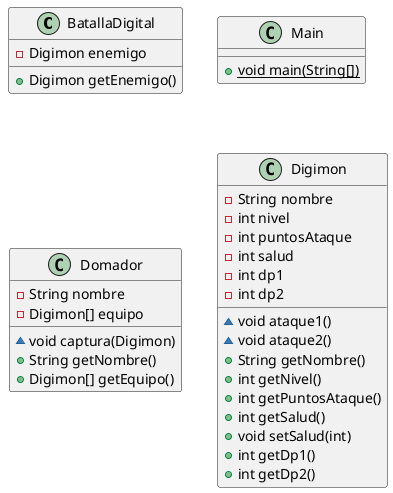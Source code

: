 @startuml
class BatallaDigital {
- Digimon enemigo
+ Digimon getEnemigo()
}


class Main {
+ {static} void main(String[])
}

class Domador {
- String nombre
- Digimon[] equipo
~ void captura(Digimon)
+ String getNombre()
+ Digimon[] getEquipo()
}


class Digimon {
- String nombre
- int nivel
- int puntosAtaque
- int salud
- int dp1
- int dp2
~ void ataque1()
~ void ataque2()
+ String getNombre()
+ int getNivel()
+ int getPuntosAtaque()
+ int getSalud()
+ void setSalud(int)
+ int getDp1()
+ int getDp2()
}


@enduml